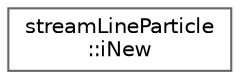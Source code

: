 digraph "Graphical Class Hierarchy"
{
 // LATEX_PDF_SIZE
  bgcolor="transparent";
  edge [fontname=Helvetica,fontsize=10,labelfontname=Helvetica,labelfontsize=10];
  node [fontname=Helvetica,fontsize=10,shape=box,height=0.2,width=0.4];
  rankdir="LR";
  Node0 [id="Node000000",label="streamLineParticle\l::iNew",height=0.2,width=0.4,color="grey40", fillcolor="white", style="filled",URL="$classFoam_1_1streamLineParticle_1_1iNew.html",tooltip=" "];
}
